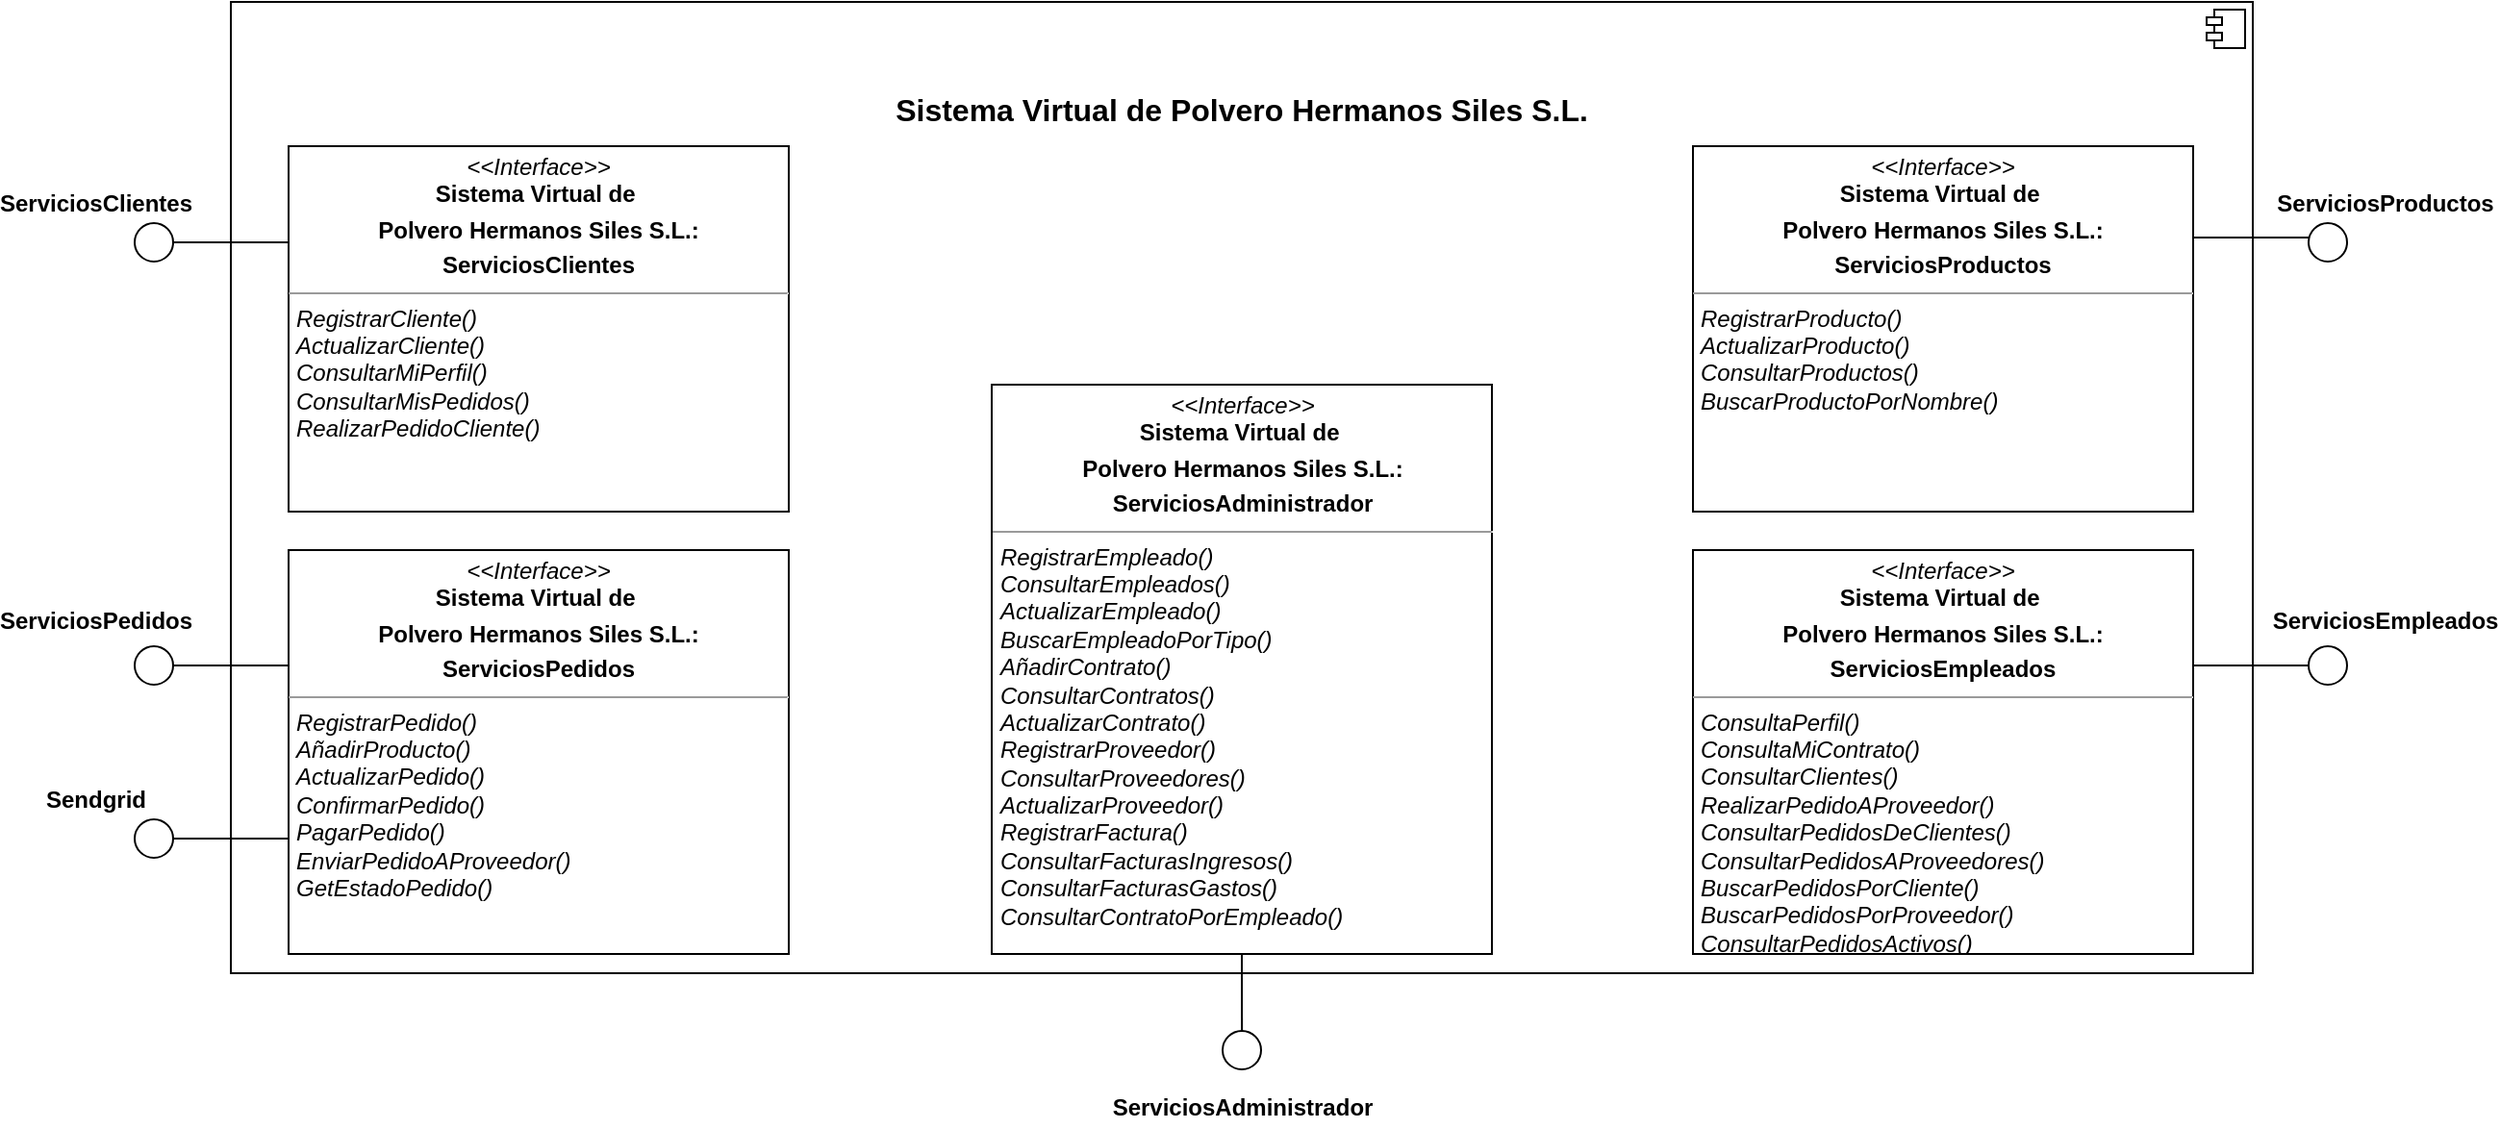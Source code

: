 <mxfile version="14.2.7" type="device"><diagram id="bIbqRtzF2yHmkjVtF5SZ" name="Page-1"><mxGraphModel dx="1038" dy="580" grid="0" gridSize="10" guides="0" tooltips="1" connect="1" arrows="1" fold="1" page="0" pageScale="1" pageWidth="827" pageHeight="1169" math="0" shadow="0"><root><mxCell id="0"/><mxCell id="1" parent="0"/><mxCell id="0OEKfoohq0oZQzU5vVc0-1" value="&lt;p style=&quot;margin: 0px ; margin-top: 6px ; text-align: center&quot;&gt;&lt;b&gt;&lt;br&gt;&lt;/b&gt;&lt;/p&gt;&lt;p style=&quot;margin: 0px ; margin-top: 6px ; text-align: center&quot;&gt;&lt;b&gt;&lt;br&gt;&lt;/b&gt;&lt;/p&gt;&lt;p style=&quot;margin: 0px ; margin-top: 6px ; text-align: center&quot;&gt;&lt;b&gt;&lt;font style=&quot;font-size: 16px&quot;&gt;Sistema Virtual de Polvero Hermanos Siles S.L.&lt;/font&gt;&lt;/b&gt;&lt;br&gt;&lt;/p&gt;" style="align=left;overflow=fill;html=1;dropTarget=0;" parent="1" vertex="1"><mxGeometry x="270" y="295" width="1051" height="505" as="geometry"/></mxCell><mxCell id="0OEKfoohq0oZQzU5vVc0-2" value="" style="shape=component;jettyWidth=8;jettyHeight=4;" parent="0OEKfoohq0oZQzU5vVc0-1" vertex="1"><mxGeometry x="1" width="20" height="20" relative="1" as="geometry"><mxPoint x="-24" y="4" as="offset"/></mxGeometry></mxCell><mxCell id="0OEKfoohq0oZQzU5vVc0-3" value="&lt;p style=&quot;margin: 0px ; margin-top: 4px ; text-align: center&quot;&gt;&lt;i&gt;&amp;lt;&amp;lt;Interface&amp;gt;&amp;gt;&lt;/i&gt;&lt;br&gt;&lt;b&gt;Sistema Virtual de&amp;nbsp;&lt;/b&gt;&lt;br&gt;&lt;/p&gt;&lt;p style=&quot;margin: 0px ; margin-top: 4px ; text-align: center&quot;&gt;&lt;b&gt;Polvero Hermanos Siles S.L.:&lt;/b&gt;&lt;br&gt;&lt;/p&gt;&lt;p style=&quot;margin: 0px ; margin-top: 4px ; text-align: center&quot;&gt;&lt;b&gt;ServiciosClientes&lt;/b&gt;&lt;/p&gt;&lt;hr size=&quot;1&quot;&gt;&lt;p style=&quot;margin: 0px ; margin-left: 4px&quot;&gt;&lt;i&gt;RegistrarCliente()&lt;/i&gt;&lt;/p&gt;&lt;p style=&quot;margin: 0px ; margin-left: 4px&quot;&gt;&lt;i&gt;ActualizarCliente()&lt;/i&gt;&lt;/p&gt;&lt;p style=&quot;margin: 0px ; margin-left: 4px&quot;&gt;&lt;i&gt;ConsultarMiPerfil()&lt;/i&gt;&lt;/p&gt;&lt;p style=&quot;margin: 0px ; margin-left: 4px&quot;&gt;&lt;i&gt;ConsultarMisPedidos()&lt;/i&gt;&lt;/p&gt;&lt;p style=&quot;margin: 0px ; margin-left: 4px&quot;&gt;&lt;i&gt;RealizarPedidoCliente()&lt;/i&gt;&lt;/p&gt;" style="verticalAlign=top;align=left;overflow=fill;fontSize=12;fontFamily=Helvetica;html=1;" parent="1" vertex="1"><mxGeometry x="300" y="370" width="260" height="190" as="geometry"/></mxCell><mxCell id="0OEKfoohq0oZQzU5vVc0-4" value="&lt;p style=&quot;margin: 0px ; margin-top: 4px ; text-align: center&quot;&gt;&lt;i&gt;&amp;lt;&amp;lt;Interface&amp;gt;&amp;gt;&lt;/i&gt;&lt;br&gt;&lt;b&gt;Sistema Virtual de&amp;nbsp;&lt;/b&gt;&lt;br&gt;&lt;/p&gt;&lt;p style=&quot;margin: 0px ; margin-top: 4px ; text-align: center&quot;&gt;&lt;b&gt;Polvero Hermanos Siles S.L.:&lt;/b&gt;&lt;br&gt;&lt;/p&gt;&lt;p style=&quot;margin: 0px ; margin-top: 4px ; text-align: center&quot;&gt;&lt;b&gt;ServiciosAdministrador&lt;/b&gt;&lt;/p&gt;&lt;hr size=&quot;1&quot;&gt;&lt;p style=&quot;margin: 0px ; margin-left: 4px&quot;&gt;&lt;i&gt;RegistrarEmpleado()&lt;/i&gt;&lt;/p&gt;&lt;p style=&quot;margin: 0px ; margin-left: 4px&quot;&gt;&lt;i&gt;ConsultarEmpleados()&lt;/i&gt;&lt;/p&gt;&lt;p style=&quot;margin: 0px ; margin-left: 4px&quot;&gt;&lt;i&gt;ActualizarEmpleado()&lt;br&gt;&lt;/i&gt;&lt;/p&gt;&lt;p style=&quot;margin: 0px ; margin-left: 4px&quot;&gt;&lt;i&gt;BuscarEmpleadoPorTipo()&lt;/i&gt;&lt;/p&gt;&lt;p style=&quot;margin: 0px ; margin-left: 4px&quot;&gt;&lt;i&gt;AñadirContrato()&lt;/i&gt;&lt;/p&gt;&lt;p style=&quot;margin: 0px ; margin-left: 4px&quot;&gt;&lt;i&gt;ConsultarContratos()&lt;/i&gt;&lt;/p&gt;&lt;p style=&quot;margin: 0px ; margin-left: 4px&quot;&gt;&lt;i&gt;ActualizarContrato()&lt;/i&gt;&lt;/p&gt;&lt;p style=&quot;margin: 0px ; margin-left: 4px&quot;&gt;&lt;i&gt;RegistrarProveedor()&lt;/i&gt;&lt;/p&gt;&lt;p style=&quot;margin: 0px ; margin-left: 4px&quot;&gt;&lt;i&gt;ConsultarProveedores()&lt;/i&gt;&lt;/p&gt;&lt;p style=&quot;margin: 0px ; margin-left: 4px&quot;&gt;&lt;i&gt;ActualizarProveedor()&lt;/i&gt;&lt;/p&gt;&lt;p style=&quot;margin: 0px ; margin-left: 4px&quot;&gt;&lt;i&gt;RegistrarFactura()&lt;/i&gt;&lt;/p&gt;&lt;p style=&quot;margin: 0px ; margin-left: 4px&quot;&gt;&lt;i&gt;ConsultarFacturasIngresos()&lt;/i&gt;&lt;/p&gt;&lt;p style=&quot;margin: 0px ; margin-left: 4px&quot;&gt;&lt;i&gt;ConsultarFacturasGastos()&lt;/i&gt;&lt;/p&gt;&lt;p style=&quot;margin: 0px ; margin-left: 4px&quot;&gt;&lt;i&gt;ConsultarContratoPorEmpleado()&lt;/i&gt;&lt;/p&gt;" style="verticalAlign=top;align=left;overflow=fill;fontSize=12;fontFamily=Helvetica;html=1;" parent="1" vertex="1"><mxGeometry x="665.5" y="494" width="260" height="296" as="geometry"/></mxCell><mxCell id="0OEKfoohq0oZQzU5vVc0-5" value="&lt;p style=&quot;margin: 0px ; margin-top: 4px ; text-align: center&quot;&gt;&lt;i&gt;&amp;lt;&amp;lt;Interface&amp;gt;&amp;gt;&lt;/i&gt;&lt;br&gt;&lt;b&gt;Sistema Virtual de&amp;nbsp;&lt;/b&gt;&lt;br&gt;&lt;/p&gt;&lt;p style=&quot;margin: 0px ; margin-top: 4px ; text-align: center&quot;&gt;&lt;b&gt;Polvero Hermanos Siles S.L.:&lt;/b&gt;&lt;br&gt;&lt;/p&gt;&lt;p style=&quot;margin: 0px ; margin-top: 4px ; text-align: center&quot;&gt;&lt;b&gt;ServiciosProductos&lt;/b&gt;&lt;/p&gt;&lt;hr size=&quot;1&quot;&gt;&lt;p style=&quot;margin: 0px ; margin-left: 4px&quot;&gt;&lt;i&gt;RegistrarProducto()&lt;/i&gt;&lt;/p&gt;&lt;p style=&quot;margin: 0px ; margin-left: 4px&quot;&gt;&lt;i&gt;ActualizarProducto()&lt;/i&gt;&lt;/p&gt;&lt;p style=&quot;margin: 0px ; margin-left: 4px&quot;&gt;&lt;i&gt;ConsultarProductos()&lt;/i&gt;&lt;/p&gt;&lt;p style=&quot;margin: 0px ; margin-left: 4px&quot;&gt;&lt;i&gt;BuscarProductoPorNombre()&lt;/i&gt;&lt;/p&gt;&lt;p style=&quot;margin: 0px ; margin-left: 4px&quot;&gt;&lt;br&gt;&lt;/p&gt;&lt;p style=&quot;margin: 0px ; margin-left: 4px&quot;&gt;&lt;br&gt;&lt;/p&gt;" style="verticalAlign=top;align=left;overflow=fill;fontSize=12;fontFamily=Helvetica;html=1;" parent="1" vertex="1"><mxGeometry x="1030" y="370" width="260" height="190" as="geometry"/></mxCell><mxCell id="0OEKfoohq0oZQzU5vVc0-6" value="&lt;p style=&quot;margin: 0px ; margin-top: 4px ; text-align: center&quot;&gt;&lt;i&gt;&amp;lt;&amp;lt;Interface&amp;gt;&amp;gt;&lt;/i&gt;&lt;br&gt;&lt;b&gt;Sistema Virtual de&amp;nbsp;&lt;/b&gt;&lt;br&gt;&lt;/p&gt;&lt;p style=&quot;margin: 0px ; margin-top: 4px ; text-align: center&quot;&gt;&lt;b&gt;Polvero Hermanos Siles S.L.:&lt;/b&gt;&lt;br&gt;&lt;/p&gt;&lt;p style=&quot;margin: 0px ; margin-top: 4px ; text-align: center&quot;&gt;&lt;b&gt;ServiciosEmpleados&lt;/b&gt;&lt;/p&gt;&lt;hr size=&quot;1&quot;&gt;&lt;p style=&quot;margin: 0px ; margin-left: 4px&quot;&gt;&lt;i&gt;ConsultaPerfil()&lt;/i&gt;&lt;/p&gt;&lt;p style=&quot;margin: 0px ; margin-left: 4px&quot;&gt;&lt;i&gt;ConsultaMiContrato()&lt;/i&gt;&lt;/p&gt;&lt;p style=&quot;margin: 0px ; margin-left: 4px&quot;&gt;&lt;i&gt;ConsultarClientes()&lt;/i&gt;&lt;/p&gt;&lt;p style=&quot;margin: 0px ; margin-left: 4px&quot;&gt;&lt;i&gt;RealizarPedidoAProveedor()&lt;/i&gt;&lt;/p&gt;&lt;p style=&quot;margin: 0px ; margin-left: 4px&quot;&gt;&lt;i&gt;ConsultarPedidosDeClientes()&lt;/i&gt;&lt;/p&gt;&lt;p style=&quot;margin: 0px ; margin-left: 4px&quot;&gt;&lt;i&gt;ConsultarPedidosAProveedores()&lt;/i&gt;&lt;/p&gt;&lt;p style=&quot;margin: 0px ; margin-left: 4px&quot;&gt;&lt;i&gt;BuscarPedidosPorCliente()&lt;/i&gt;&lt;/p&gt;&lt;p style=&quot;margin: 0px ; margin-left: 4px&quot;&gt;&lt;i&gt;BuscarPedidosPorProveedor()&lt;/i&gt;&lt;/p&gt;&lt;p style=&quot;margin: 0px ; margin-left: 4px&quot;&gt;&lt;i&gt;ConsultarPedidosActivos()&lt;/i&gt;&lt;/p&gt;" style="verticalAlign=top;align=left;overflow=fill;fontSize=12;fontFamily=Helvetica;html=1;" parent="1" vertex="1"><mxGeometry x="1030" y="580" width="260" height="210" as="geometry"/></mxCell><mxCell id="0OEKfoohq0oZQzU5vVc0-7" value="&lt;p style=&quot;margin: 0px ; margin-top: 4px ; text-align: center&quot;&gt;&lt;i&gt;&amp;lt;&amp;lt;Interface&amp;gt;&amp;gt;&lt;/i&gt;&lt;br&gt;&lt;b&gt;Sistema Virtual de&amp;nbsp;&lt;/b&gt;&lt;br&gt;&lt;/p&gt;&lt;p style=&quot;margin: 0px ; margin-top: 4px ; text-align: center&quot;&gt;&lt;b&gt;Polvero Hermanos Siles S.L.:&lt;/b&gt;&lt;br&gt;&lt;/p&gt;&lt;p style=&quot;margin: 0px ; margin-top: 4px ; text-align: center&quot;&gt;&lt;b&gt;ServiciosPedidos&lt;/b&gt;&lt;/p&gt;&lt;hr size=&quot;1&quot;&gt;&lt;p style=&quot;margin: 0px ; margin-left: 4px&quot;&gt;&lt;i&gt;RegistrarPedido()&lt;/i&gt;&lt;/p&gt;&lt;p style=&quot;margin: 0px ; margin-left: 4px&quot;&gt;&lt;i&gt;AñadirProducto()&lt;/i&gt;&lt;/p&gt;&lt;p style=&quot;margin: 0px ; margin-left: 4px&quot;&gt;&lt;i&gt;ActualizarPedido()&lt;/i&gt;&lt;/p&gt;&lt;p style=&quot;margin: 0px ; margin-left: 4px&quot;&gt;&lt;i&gt;ConfirmarPedido()&lt;/i&gt;&lt;/p&gt;&lt;p style=&quot;margin: 0px ; margin-left: 4px&quot;&gt;&lt;i&gt;PagarPedido()&lt;/i&gt;&lt;/p&gt;&lt;p style=&quot;margin: 0px ; margin-left: 4px&quot;&gt;&lt;i&gt;EnviarPedidoAProveedor()&lt;/i&gt;&lt;/p&gt;&lt;p style=&quot;margin: 0px ; margin-left: 4px&quot;&gt;&lt;i&gt;GetEstadoPedido()&lt;/i&gt;&lt;/p&gt;" style="verticalAlign=top;align=left;overflow=fill;fontSize=12;fontFamily=Helvetica;html=1;" parent="1" vertex="1"><mxGeometry x="300" y="580" width="260" height="210" as="geometry"/></mxCell><mxCell id="0OEKfoohq0oZQzU5vVc0-8" value="" style="rounded=0;orthogonalLoop=1;jettySize=auto;html=1;endArrow=none;endFill=0;" parent="1" target="0OEKfoohq0oZQzU5vVc0-10" edge="1"><mxGeometry relative="1" as="geometry"><mxPoint x="300" y="420" as="sourcePoint"/></mxGeometry></mxCell><mxCell id="0OEKfoohq0oZQzU5vVc0-10" value="" style="ellipse;whiteSpace=wrap;html=1;fontFamily=Helvetica;fontSize=12;fontColor=#000000;align=center;strokeColor=#000000;fillColor=#ffffff;points=[];aspect=fixed;resizable=1;direction=south;" parent="1" vertex="1"><mxGeometry x="220" y="410" width="20" height="20" as="geometry"/></mxCell><mxCell id="0OEKfoohq0oZQzU5vVc0-14" value="" style="edgeStyle=orthogonalEdgeStyle;rounded=0;orthogonalLoop=1;jettySize=auto;html=1;endArrow=none;endFill=0;entryX=0.5;entryY=1;entryDx=0;entryDy=0;exitX=-0.007;exitY=0.497;exitDx=0;exitDy=0;exitPerimeter=0;" parent="1" source="0OEKfoohq0oZQzU5vVc0-12" target="0OEKfoohq0oZQzU5vVc0-4" edge="1"><mxGeometry relative="1" as="geometry"><mxPoint x="239" y="638" as="sourcePoint"/><Array as="points"><mxPoint x="795" y="830"/><mxPoint x="795" y="830"/></Array></mxGeometry></mxCell><mxCell id="0OEKfoohq0oZQzU5vVc0-12" value="" style="ellipse;whiteSpace=wrap;html=1;fontFamily=Helvetica;fontSize=12;fontColor=#000000;align=center;strokeColor=#000000;fillColor=#ffffff;points=[];aspect=fixed;resizable=1;direction=south;" parent="1" vertex="1"><mxGeometry x="785.5" y="830" width="20" height="20" as="geometry"/></mxCell><mxCell id="0OEKfoohq0oZQzU5vVc0-18" value="" style="edgeStyle=orthogonalEdgeStyle;rounded=0;orthogonalLoop=1;jettySize=auto;html=1;endArrow=none;endFill=0;entryX=1;entryY=0.25;entryDx=0;entryDy=0;" parent="1" source="0OEKfoohq0oZQzU5vVc0-15" target="0OEKfoohq0oZQzU5vVc0-6" edge="1"><mxGeometry relative="1" as="geometry"><Array as="points"><mxPoint x="1340" y="640"/><mxPoint x="1340" y="640"/></Array></mxGeometry></mxCell><mxCell id="0OEKfoohq0oZQzU5vVc0-15" value="" style="ellipse;whiteSpace=wrap;html=1;fontFamily=Helvetica;fontSize=12;fontColor=#000000;align=center;strokeColor=#000000;fillColor=#ffffff;points=[];aspect=fixed;resizable=1;direction=south;" parent="1" vertex="1"><mxGeometry x="1350" y="630" width="20" height="20" as="geometry"/></mxCell><mxCell id="0OEKfoohq0oZQzU5vVc0-17" value="" style="edgeStyle=orthogonalEdgeStyle;rounded=0;orthogonalLoop=1;jettySize=auto;html=1;endArrow=none;endFill=0;entryX=1;entryY=0.25;entryDx=0;entryDy=0;" parent="1" source="0OEKfoohq0oZQzU5vVc0-16" target="0OEKfoohq0oZQzU5vVc0-5" edge="1"><mxGeometry relative="1" as="geometry"><Array as="points"><mxPoint x="1325" y="418"/></Array></mxGeometry></mxCell><mxCell id="0OEKfoohq0oZQzU5vVc0-16" value="" style="ellipse;whiteSpace=wrap;html=1;fontFamily=Helvetica;fontSize=12;fontColor=#000000;align=center;strokeColor=#000000;fillColor=#ffffff;points=[];aspect=fixed;resizable=1;direction=south;" parent="1" vertex="1"><mxGeometry x="1350" y="410" width="20" height="20" as="geometry"/></mxCell><mxCell id="0OEKfoohq0oZQzU5vVc0-22" style="edgeStyle=orthogonalEdgeStyle;rounded=0;orthogonalLoop=1;jettySize=auto;html=1;endArrow=none;endFill=0;exitX=0.5;exitY=0.05;exitDx=0;exitDy=0;exitPerimeter=0;" parent="1" source="0OEKfoohq0oZQzU5vVc0-19" target="0OEKfoohq0oZQzU5vVc0-7" edge="1"><mxGeometry relative="1" as="geometry"><Array as="points"><mxPoint x="290" y="640"/><mxPoint x="290" y="640"/></Array></mxGeometry></mxCell><mxCell id="0OEKfoohq0oZQzU5vVc0-19" value="" style="ellipse;whiteSpace=wrap;html=1;fontFamily=Helvetica;fontSize=12;fontColor=#000000;align=center;strokeColor=#000000;fillColor=#ffffff;points=[];aspect=fixed;resizable=1;direction=south;" parent="1" vertex="1"><mxGeometry x="220" y="630" width="20" height="20" as="geometry"/></mxCell><mxCell id="0OEKfoohq0oZQzU5vVc0-21" style="edgeStyle=orthogonalEdgeStyle;rounded=0;orthogonalLoop=1;jettySize=auto;html=1;endArrow=none;endFill=0;" parent="1" source="0OEKfoohq0oZQzU5vVc0-20" target="0OEKfoohq0oZQzU5vVc0-7" edge="1"><mxGeometry relative="1" as="geometry"><Array as="points"><mxPoint x="260" y="730"/><mxPoint x="260" y="730"/></Array></mxGeometry></mxCell><mxCell id="0OEKfoohq0oZQzU5vVc0-23" value="&lt;b&gt;ServiciosClientes&lt;/b&gt;" style="text;html=1;strokeColor=none;fillColor=none;align=center;verticalAlign=middle;whiteSpace=wrap;rounded=0;" parent="1" vertex="1"><mxGeometry x="180" y="390" width="40" height="20" as="geometry"/></mxCell><mxCell id="0OEKfoohq0oZQzU5vVc0-24" value="&lt;b&gt;ServiciosAdministrador&lt;/b&gt;" style="text;html=1;strokeColor=none;fillColor=none;align=center;verticalAlign=middle;whiteSpace=wrap;rounded=0;" parent="1" vertex="1"><mxGeometry x="775.5" y="860" width="40" height="20" as="geometry"/></mxCell><mxCell id="0OEKfoohq0oZQzU5vVc0-25" value="&lt;b&gt;ServiciosPedidos&lt;/b&gt;" style="text;html=1;strokeColor=none;fillColor=none;align=center;verticalAlign=middle;whiteSpace=wrap;rounded=0;" parent="1" vertex="1"><mxGeometry x="180" y="607" width="40" height="20" as="geometry"/></mxCell><mxCell id="0OEKfoohq0oZQzU5vVc0-26" value="&lt;b&gt;Sendgrid&lt;/b&gt;" style="text;html=1;strokeColor=none;fillColor=none;align=center;verticalAlign=middle;whiteSpace=wrap;rounded=0;" parent="1" vertex="1"><mxGeometry x="180" y="700" width="40" height="20" as="geometry"/></mxCell><mxCell id="0OEKfoohq0oZQzU5vVc0-27" value="&lt;b&gt;ServiciosProductos&lt;/b&gt;" style="text;html=1;strokeColor=none;fillColor=none;align=center;verticalAlign=middle;whiteSpace=wrap;rounded=0;" parent="1" vertex="1"><mxGeometry x="1370" y="390" width="40" height="20" as="geometry"/></mxCell><mxCell id="0OEKfoohq0oZQzU5vVc0-28" value="&lt;b&gt;ServiciosEmpleados&lt;/b&gt;" style="text;html=1;strokeColor=none;fillColor=none;align=center;verticalAlign=middle;whiteSpace=wrap;rounded=0;" parent="1" vertex="1"><mxGeometry x="1370" y="607" width="40" height="20" as="geometry"/></mxCell><mxCell id="0OEKfoohq0oZQzU5vVc0-20" value="" style="ellipse;whiteSpace=wrap;html=1;fontFamily=Helvetica;fontSize=12;fontColor=#000000;align=center;strokeColor=#000000;fillColor=#ffffff;points=[];aspect=fixed;resizable=1;direction=south;" parent="1" vertex="1"><mxGeometry x="220" y="720" width="20" height="20" as="geometry"/></mxCell></root></mxGraphModel></diagram></mxfile>